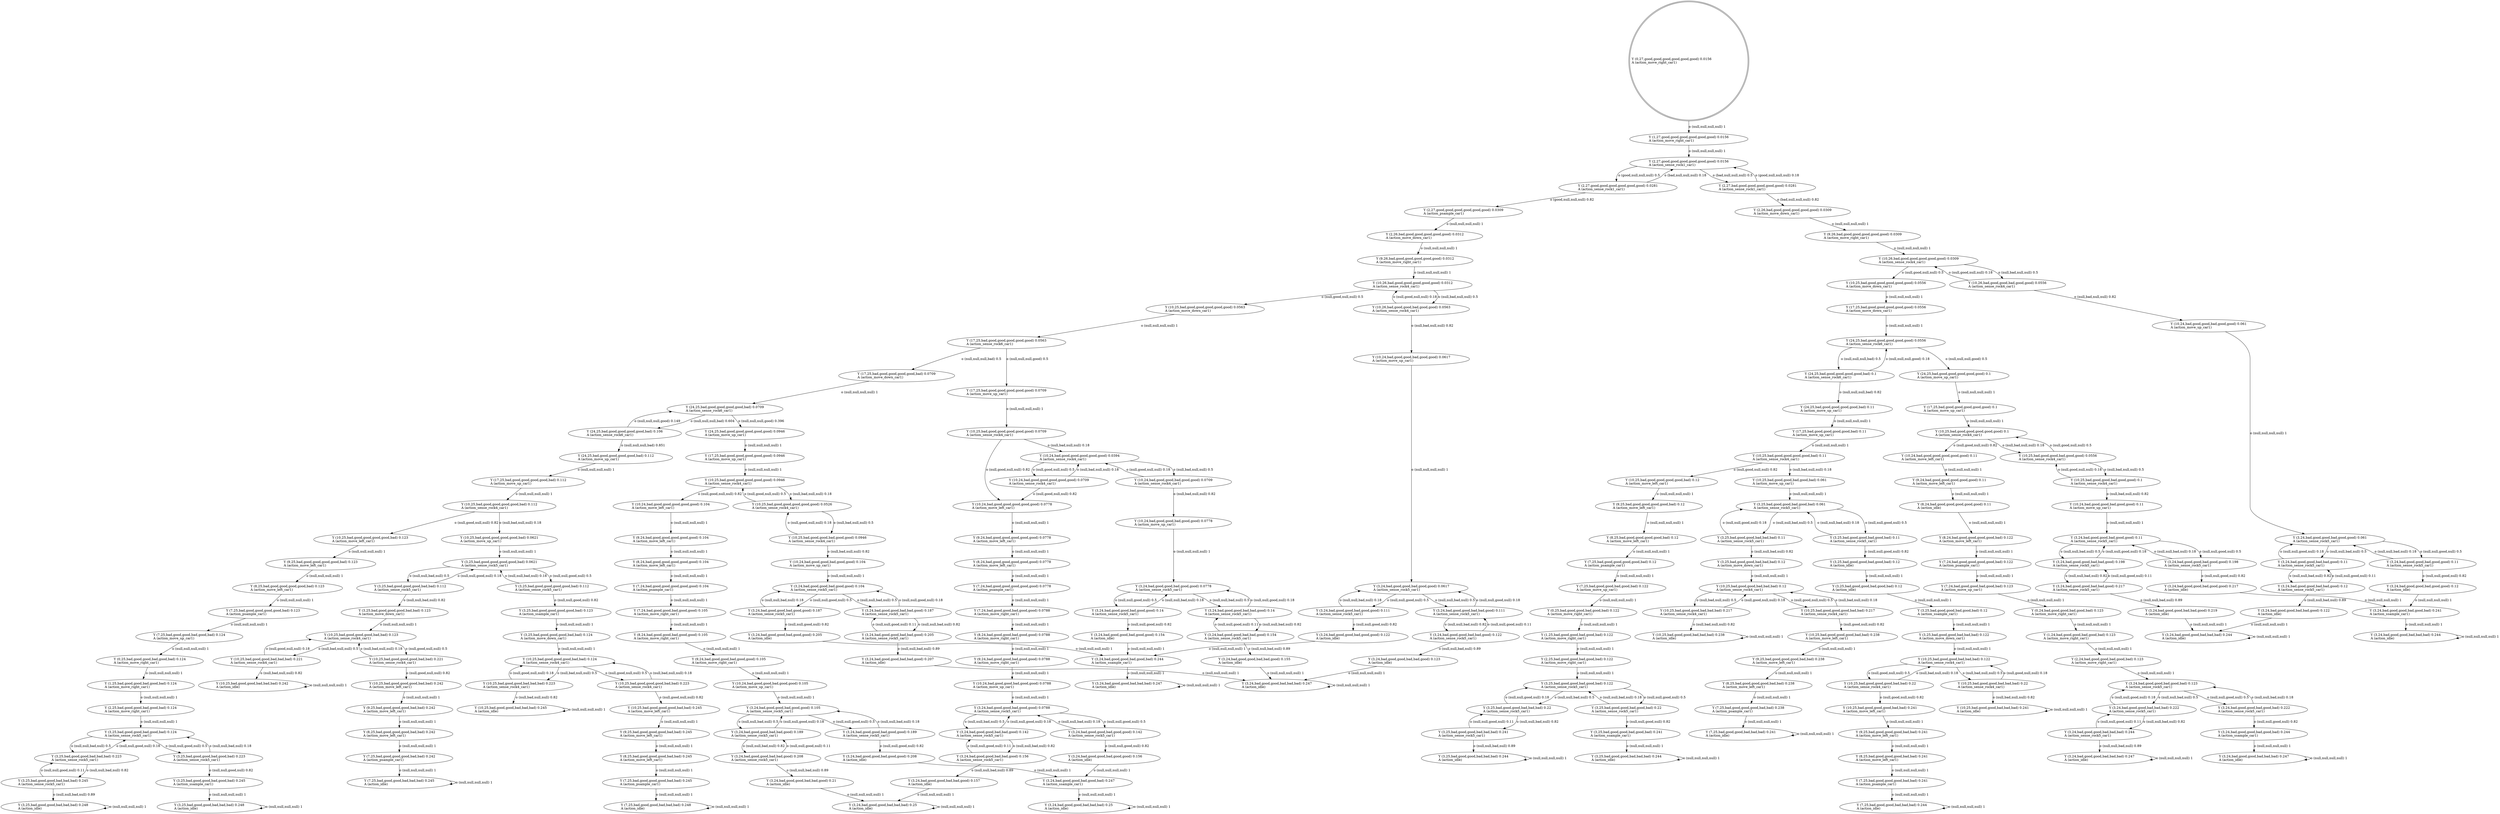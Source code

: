 digraph "G" {
root [label="Y (0,27,good,good,good,good,good,good) 0.0156\lA (action_move_right_car1)\l", labeljust="l", shape=doublecircle];
x0row13 [label="Y (2,27,good,good,good,good,good,good) 0.0156\lA (action_sense_rock1_car1)\l"];
x0row1 [label="Y (1,27,good,good,good,good,good,good) 0.0156\lA (action_move_right_car1)\l"];
x0row28 [label="Y (2,27,good,good,good,good,good,good) 0.0281\lA (action_sense_rock1_car1)\l"];
x0row29 [label="Y (2,27,bad,good,good,good,good,good) 0.0281\lA (action_sense_rock1_car1)\l"];
x0row41 [label="Y (2,27,good,good,good,good,good,good) 0.0309\lA (action_psample_car1)\l"];
x0row1251 [label="Y (10,24,bad,good,good,bad,good,good) 0.0617\lA (action_move_up_car1)\l"];
x0row1255 [label="Y (3,24,bad,good,good,bad,good,good) 0.0617\lA (action_sense_rock5_car1)\l"];
x0row1634 [label="Y (10,25,bad,good,good,bad,good,good) 0.1\lA (action_sense_rock4_car1)\l"];
x0row1268 [label="Y (3,24,bad,good,good,bad,good,good) 0.111\lA (action_sense_rock5_car1)\l"];
x0row1269 [label="Y (3,24,bad,good,good,bad,bad,good) 0.111\lA (action_sense_rock5_car1)\l"];
x0row1277 [label="Y (3,24,bad,good,good,bad,good,good) 0.122\lA (action_idle)\l"];
x0row1406 [label="Y (24,25,bad,good,good,good,good,good) 0.0556\lA (action_sense_rock6_car1)\l"];
x0row1426 [label="Y (24,25,bad,good,good,good,good,good) 0.1\lA (action_move_up_car1)\l"];
x0row1427 [label="Y (24,25,bad,good,good,good,good,bad) 0.1\lA (action_sense_rock6_car1)\l"];
x0row610 [label="Y (3,24,bad,good,good,bad,good,good) 0.208\lA (action_idle)\l"];
x0row2054 [label="Y (3,25,bad,good,good,bad,good,bad) 0.12\lA (action_ssample_car1)\l"];
x0row624 [label="Y (3,24,bad,good,good,bad,bad,good) 0.208\lA (action_sense_rock5_car1)\l"];
x0row631 [label="Y (3,24,bad,good,good,bad,bad,good) 0.21\lA (action_idle)\l"];
x0row646 [label="Y (10,25,bad,good,good,bad,good,good) 0.0946\lA (action_sense_rock4_car1)\l"];
x0row675 [label="Y (10,24,bad,good,good,bad,good,good) 0.104\lA (action_move_up_car1)\l"];
x0row680 [label="Y (3,24,bad,good,good,bad,good,good) 0.104\lA (action_sense_rock5_car1)\l"];
x0row692 [label="Y (3,24,bad,good,good,bad,good,good) 0.187\lA (action_sense_rock5_car1)\l"];
x0row693 [label="Y (3,24,bad,good,good,bad,bad,good) 0.187\lA (action_sense_rock5_car1)\l"];
x0row701 [label="Y (3,24,bad,good,good,bad,good,good) 0.205\lA (action_idle)\l"];
x0row719 [label="Y (3,24,bad,good,good,bad,bad,good) 0.205\lA (action_sense_rock5_car1)\l"];
x0row97 [label="Y (10,26,bad,good,good,bad,good,good) 0.0563\lA (action_sense_rock4_car1)\l"];
x0row1525 [label="Y (8,24,bad,good,good,good,good,bad) 0.122\lA (action_move_left_car1)\l"];
x0row1526 [label="Y (7,24,bad,good,good,good,good,bad) 0.122\lA (action_psample_car1)\l"];
x0row1539 [label="Y (7,24,bad,good,good,bad,good,bad) 0.123\lA (action_move_up_car1)\l"];
x0row1564 [label="Y (2,24,bad,good,good,bad,good,bad) 0.123\lA (action_move_right_car1)\l"];
x0row1549 [label="Y (0,24,bad,good,good,bad,good,bad) 0.123\lA (action_move_right_car1)\l"];
x0row1557 [label="Y (1,24,bad,good,good,bad,good,bad) 0.123\lA (action_move_right_car1)\l"];
x0row1304 [label="Y (3,24,bad,good,good,bad,bad,good) 0.123\lA (action_idle)\l"];
x0row1355 [label="Y (10,26,bad,good,good,good,good,good) 0.0309\lA (action_sense_rock4_car1)\l"];
x0row1371 [label="Y (10,26,bad,good,good,bad,good,good) 0.0556\lA (action_sense_rock4_car1)\l"];
x0row1051 [label="Y (7,25,bad,good,good,bad,bad,bad) 0.248\lA (action_idle)\l"];
x0row728 [label="Y (3,24,bad,good,good,bad,bad,good) 0.207\lA (action_idle)\l"];
x0row748 [label="Y (24,25,bad,good,good,good,good,bad) 0.112\lA (action_move_up_car1)\l"];
x0row765 [label="Y (10,25,bad,good,good,good,good,bad) 0.112\lA (action_sense_rock4_car1)\l"];
x0row754 [label="Y (17,25,bad,good,good,good,good,bad) 0.112\lA (action_move_up_car1)\l"];
x0row788 [label="Y (9,25,bad,good,good,good,good,bad) 0.123\lA (action_move_left_car1)\l"];
x0row1072 [label="Y (10,25,bad,good,good,bad,bad,bad) 0.245\lA (action_idle)\l"];
x0row1200 [label="Y (10,25,bad,good,good,bad,bad,bad) 0.242\lA (action_idle)\l"];
x0row354 [label="Y (10,24,bad,good,good,bad,good,good) 0.0778\lA (action_move_up_car1)\l"];
x0row362 [label="Y (3,24,bad,good,good,bad,good,good) 0.0778\lA (action_sense_rock5_car1)\l"];
x0row229 [label="Y (9,24,bad,good,good,bad,good,good) 0.0788\lA (action_move_right_car1)\l"];
x0row239 [label="Y (10,24,bad,good,good,bad,good,good) 0.0788\lA (action_move_up_car1)\l"];
x0row1160 [label="Y (7,25,bad,good,good,good,bad,bad) 0.242\lA (action_psample_car1)\l"];
x0row329 [label="Y (10,24,bad,good,good,good,good,good) 0.0394\lA (action_sense_rock4_car1)\l"];
x0row336 [label="Y (10,24,bad,good,good,bad,good,good) 0.0709\lA (action_sense_rock4_car1)\l"];
x0row954 [label="Y (3,25,bad,good,good,good,bad,bad) 0.124\lA (action_move_down_car1)\l"];
x0row957 [label="Y (3,25,bad,good,good,good,good,bad) 0.112\lA (action_sense_rock5_car1)\l"];
x0row958 [label="Y (3,25,bad,good,good,good,bad,bad) 0.112\lA (action_sense_rock5_car1)\l"];
x0row969 [label="Y (3,25,bad,good,good,good,good,bad) 0.123\lA (action_ssample_car1)\l"];
x0row1093 [label="Y (3,25,bad,good,good,good,bad,bad) 0.123\lA (action_move_down_car1)\l"];
x0row1101 [label="Y (10,25,bad,good,good,good,bad,bad) 0.123\lA (action_sense_rock4_car1)\l"];
x0row1114 [label="Y (10,25,bad,good,good,bad,bad,bad) 0.221\lA (action_sense_rock4_car1)\l"];
x0row1113 [label="Y (10,25,bad,good,good,good,bad,bad) 0.221\lA (action_sense_rock4_car1)\l"];
x0row249 [label="Y (3,24,bad,good,good,bad,good,good) 0.0788\lA (action_sense_rock5_car1)\l"];
x0row259 [label="Y (3,24,bad,good,good,bad,good,good) 0.142\lA (action_sense_rock5_car1)\l"];
x0row260 [label="Y (3,24,bad,good,good,bad,bad,good) 0.142\lA (action_sense_rock5_car1)\l"];
x0row268 [label="Y (3,24,bad,good,good,bad,good,good) 0.156\lA (action_idle)\l"];
x0row281 [label="Y (3,24,bad,good,good,bad,good,bad) 0.247\lA (action_ssample_car1)\l"];
x0row479 [label="Y (17,25,bad,good,good,good,good,good) 0.0946\lA (action_move_up_car1)\l"];
x0row284 [label="Y (3,24,bad,good,good,bad,bad,bad) 0.25\lA (action_idle)\l"];
x0row890 [label="Y (3,25,bad,good,good,bad,good,bad) 0.245\lA (action_ssample_car1)\l"];
x0row294 [label="Y (3,24,bad,good,good,bad,bad,good) 0.156\lA (action_sense_rock5_car1)\l"];
x0row800 [label="Y (8,25,bad,good,good,good,good,bad) 0.123\lA (action_move_left_car1)\l"];
x0row813 [label="Y (7,25,bad,good,good,good,good,bad) 0.123\lA (action_psample_car1)\l"];
x0row778 [label="Y (10,25,bad,good,good,good,good,bad) 0.123\lA (action_move_left_car1)\l"];
x0row779 [label="Y (10,25,bad,good,good,good,good,bad) 0.0621\lA (action_move_up_car1)\l"];
x0row402 [label="Y (3,24,bad,good,good,bad,good,bad) 0.244\lA (action_ssample_car1)\l"];
x0row405 [label="Y (3,24,bad,good,good,bad,bad,bad) 0.247\lA (action_idle)\l"];
x0row71 [label="Y (2,26,bad,good,good,good,good,good) 0.0312\lA (action_move_down_car1)\l"];
x0row75 [label="Y (9,26,bad,good,good,good,good,good) 0.0312\lA (action_move_right_car1)\l"];
x0row85 [label="Y (10,26,bad,good,good,good,good,good) 0.0312\lA (action_sense_rock4_car1)\l"];
x0row1592 [label="Y (3,24,bad,good,good,bad,good,bad) 0.244\lA (action_ssample_car1)\l"];
x0row1612 [label="Y (3,24,bad,good,good,bad,bad,bad) 0.244\lA (action_sense_rock5_car1)\l"];
x0row1619 [label="Y (3,24,bad,good,good,bad,bad,bad) 0.247\lA (action_idle)\l"];
x0row1499 [label="Y (8,24,bad,good,good,good,good,good) 0.11\lA (action_idle)\l"];
x0row1667 [label="Y (10,24,bad,good,good,bad,good,good) 0.11\lA (action_move_up_car1)\l"];
x0row1672 [label="Y (3,24,bad,good,good,bad,good,good) 0.11\lA (action_sense_rock5_car1)\l"];
x0row1689 [label="Y (3,24,bad,good,good,bad,good,good) 0.198\lA (action_sense_rock5_car1)\l"];
x0row1690 [label="Y (3,24,bad,good,good,bad,bad,good) 0.198\lA (action_sense_rock5_car1)\l"];
x0row1701 [label="Y (3,24,bad,good,good,bad,good,good) 0.217\lA (action_idle)\l"];
x0row1464 [label="Y (10,25,bad,good,good,bad,good,good) 0.0556\lA (action_sense_rock4_car1)\l"];
x0row1483 [label="Y (10,24,bad,good,good,good,good,good) 0.11\lA (action_move_left_car1)\l"];
x0row1487 [label="Y (9,24,bad,good,good,good,good,good) 0.11\lA (action_move_left_car1)\l"];
x0row1571 [label="Y (3,24,bad,good,good,bad,good,bad) 0.123\lA (action_sense_rock5_car1)\l"];
x0row1581 [label="Y (3,24,bad,good,good,bad,bad,bad) 0.247\lA (action_idle)\l"];
x0row1584 [label="Y (3,24,bad,good,good,bad,good,bad) 0.222\lA (action_sense_rock5_car1)\l"];
x0row1585 [label="Y (3,24,bad,good,good,bad,bad,bad) 0.222\lA (action_sense_rock5_car1)\l"];
x0row1433 [label="Y (17,25,bad,good,good,good,good,good) 0.1\lA (action_move_up_car1)\l"];
x0row1446 [label="Y (10,25,bad,good,good,good,good,good) 0.1\lA (action_sense_rock4_car1)\l"];
x0row1340 [label="Y (2,26,bad,good,good,good,good,good) 0.0309\lA (action_move_down_car1)\l"];
x0row1344 [label="Y (9,26,bad,good,good,good,good,good) 0.0309\lA (action_move_right_car1)\l"];
x0row1389 [label="Y (10,25,bad,good,good,good,good,good) 0.0556\lA (action_move_down_car1)\l"];
x0row1394 [label="Y (17,25,bad,good,good,good,good,good) 0.0556\lA (action_move_down_car1)\l"];
x0row916 [label="Y (3,25,bad,good,good,bad,bad,bad) 0.245\lA (action_sense_rock5_car1)\l"];
x0row925 [label="Y (3,25,bad,good,good,bad,bad,bad) 0.248\lA (action_idle)\l"];
x0row1126 [label="Y (10,25,bad,good,good,good,bad,bad) 0.242\lA (action_move_left_car1)\l"];
x0row1147 [label="Y (8,25,bad,good,good,good,bad,bad) 0.242\lA (action_move_left_car1)\l"];
x0row1135 [label="Y (9,25,bad,good,good,good,bad,bad) 0.242\lA (action_move_left_car1)\l"];
x0row1175 [label="Y (7,25,bad,good,good,bad,bad,bad) 0.245\lA (action_idle)\l"];
x0row421 [label="Y (3,24,bad,good,good,bad,bad,good) 0.154\lA (action_sense_rock5_car1)\l"];
x0row376 [label="Y (3,24,bad,good,good,bad,good,good) 0.14\lA (action_sense_rock5_car1)\l"];
x0row377 [label="Y (3,24,bad,good,good,bad,bad,good) 0.14\lA (action_sense_rock5_car1)\l"];
x0row387 [label="Y (3,24,bad,good,good,bad,good,good) 0.154\lA (action_idle)\l"];
x0row850 [label="Y (1,25,bad,good,good,bad,good,bad) 0.124\lA (action_move_right_car1)\l"];
x0row859 [label="Y (2,25,bad,good,good,bad,good,bad) 0.124\lA (action_move_right_car1)\l"];
x0row988 [label="Y (10,25,bad,good,good,good,bad,bad) 0.124\lA (action_sense_rock4_car1)\l"];
x0row999 [label="Y (10,25,bad,good,good,good,bad,bad) 0.223\lA (action_sense_rock4_car1)\l"];
x0row1000 [label="Y (10,25,bad,good,good,bad,bad,bad) 0.223\lA (action_sense_rock4_car1)\l"];
x0row431 [label="Y (3,24,bad,good,good,bad,bad,good) 0.155\lA (action_idle)\l"];
x0row1295 [label="Y (3,24,bad,good,good,bad,bad,good) 0.122\lA (action_sense_rock5_car1)\l"];
x0row446 [label="Y (3,24,bad,good,good,bad,bad,bad) 0.247\lA (action_idle)\l"];
x0row209 [label="Y (7,24,bad,good,good,bad,good,good) 0.0788\lA (action_move_right_car1)\l"];
x0row219 [label="Y (8,24,bad,good,good,bad,good,good) 0.0788\lA (action_move_right_car1)\l"];
x0row828 [label="Y (7,25,bad,good,good,bad,good,bad) 0.124\lA (action_move_up_car1)\l"];
x0row840 [label="Y (0,25,bad,good,good,bad,good,bad) 0.124\lA (action_move_right_car1)\l"];
x0row158 [label="Y (10,24,bad,good,good,good,good,good) 0.0709\lA (action_sense_rock4_car1)\l"];
x0row170 [label="Y (10,24,bad,good,good,good,good,good) 0.0778\lA (action_move_left_car1)\l"];
x0row174 [label="Y (9,24,bad,good,good,good,good,good) 0.0778\lA (action_move_left_car1)\l"];
x0row456 [label="Y (24,25,bad,good,good,good,good,bad) 0.0709\lA (action_sense_rock6_car1)\l"];
x0row472 [label="Y (24,25,bad,good,good,good,good,good) 0.0946\lA (action_move_up_car1)\l"];
x0row473 [label="Y (24,25,bad,good,good,good,good,bad) 0.106\lA (action_sense_rock6_car1)\l"];
x0row942 [label="Y (3,25,bad,good,good,good,good,bad) 0.0621\lA (action_sense_rock5_car1)\l"];
x0row490 [label="Y (10,25,bad,good,good,good,good,good) 0.0946\lA (action_sense_rock4_car1)\l"];
x0row584 [label="Y (10,24,bad,good,good,bad,good,good) 0.105\lA (action_move_up_car1)\l"];
x0row593 [label="Y (3,24,bad,good,good,bad,good,good) 0.105\lA (action_sense_rock5_car1)\l"];
x0row602 [label="Y (3,24,bad,good,good,bad,good,good) 0.189\lA (action_sense_rock5_car1)\l"];
x0row603 [label="Y (3,24,bad,good,good,bad,bad,good) 0.189\lA (action_sense_rock5_car1)\l"];
x0row504 [label="Y (10,25,bad,good,good,good,good,good) 0.0526\lA (action_sense_rock4_car1)\l"];
x0row1027 [label="Y (8,25,bad,good,good,good,bad,bad) 0.245\lA (action_move_left_car1)\l"];
x0row521 [label="Y (10,24,bad,good,good,good,good,good) 0.104\lA (action_move_left_car1)\l"];
x0row525 [label="Y (9,24,bad,good,good,good,good,good) 0.104\lA (action_move_left_car1)\l"];
x0row534 [label="Y (8,24,bad,good,good,good,good,good) 0.104\lA (action_move_left_car1)\l"];
x0row133 [label="Y (17,25,bad,good,good,good,good,good) 0.0709\lA (action_move_up_car1)\l"];
x0row134 [label="Y (17,25,bad,good,good,good,good,bad) 0.0709\lA (action_move_down_car1)\l"];
x0row139 [label="Y (10,25,bad,good,good,good,good,good) 0.0709\lA (action_sense_rock4_car1)\l"];
x0row113 [label="Y (10,25,bad,good,good,good,good,good) 0.0563\lA (action_move_down_car1)\l"];
x0row118 [label="Y (17,25,bad,good,good,good,good,good) 0.0563\lA (action_sense_rock6_car1)\l"];
x0row184 [label="Y (8,24,bad,good,good,good,good,good) 0.0778\lA (action_move_left_car1)\l"];
x0row195 [label="Y (7,24,bad,good,good,good,good,good) 0.0778\lA (action_psample_car1)\l"];
x0row544 [label="Y (7,24,bad,good,good,good,good,good) 0.104\lA (action_psample_car1)\l"];
x0row557 [label="Y (7,24,bad,good,good,bad,good,good) 0.105\lA (action_move_right_car1)\l"];
x0row868 [label="Y (3,25,bad,good,good,bad,good,bad) 0.124\lA (action_sense_rock5_car1)\l"];
x0row879 [label="Y (3,25,bad,good,good,bad,bad,bad) 0.248\lA (action_idle)\l"];
x0row880 [label="Y (3,25,bad,good,good,bad,good,bad) 0.223\lA (action_sense_rock5_car1)\l"];
x0row881 [label="Y (3,25,bad,good,good,bad,bad,bad) 0.223\lA (action_sense_rock5_car1)\l"];
x0row302 [label="Y (3,24,bad,good,good,bad,bad,good) 0.157\lA (action_idle)\l"];
x0row315 [label="Y (3,24,bad,good,good,bad,bad,bad) 0.25\lA (action_idle)\l"];
x0row2021 [label="Y (3,25,bad,good,good,bad,good,bad) 0.061\lA (action_sense_rock5_car1)\l"];
x0row1010 [label="Y (10,25,bad,good,good,good,bad,bad) 0.245\lA (action_move_left_car1)\l"];
x0row1038 [label="Y (7,25,bad,good,good,good,bad,bad) 0.245\lA (action_psample_car1)\l"];
x0row1017 [label="Y (9,25,bad,good,good,good,bad,bad) 0.245\lA (action_move_left_car1)\l"];
x0row566 [label="Y (8,24,bad,good,good,bad,good,good) 0.105\lA (action_move_right_car1)\l"];
x0row575 [label="Y (9,24,bad,good,good,bad,good,good) 0.105\lA (action_move_right_car1)\l"];
x0row1718 [label="Y (3,24,bad,good,good,bad,good,bad) 0.241\lA (action_ssample_car1)\l"];
x0row1721 [label="Y (3,24,bad,good,good,bad,bad,bad) 0.244\lA (action_idle)\l"];
x0row1743 [label="Y (3,24,bad,good,good,bad,bad,good) 0.217\lA (action_sense_rock5_car1)\l"];
x0row1755 [label="Y (3,24,bad,good,good,bad,bad,good) 0.219\lA (action_idle)\l"];
x0row1772 [label="Y (3,24,bad,good,good,bad,bad,bad) 0.244\lA (action_idle)\l"];
x0row1790 [label="Y (24,25,bad,good,good,good,good,bad) 0.11\lA (action_move_up_car1)\l"];
x0row1796 [label="Y (17,25,bad,good,good,good,good,bad) 0.11\lA (action_move_up_car1)\l"];
x0row1809 [label="Y (10,25,bad,good,good,good,good,bad) 0.11\lA (action_sense_rock4_car1)\l"];
x0row1827 [label="Y (10,25,bad,good,good,bad,good,bad) 0.061\lA (action_move_up_car1)\l"];
x0row1826 [label="Y (10,25,bad,good,good,good,good,bad) 0.12\lA (action_move_left_car1)\l"];
x0row1836 [label="Y (9,25,bad,good,good,good,good,bad) 0.12\lA (action_move_left_car1)\l"];
x0row1850 [label="Y (8,25,bad,good,good,good,good,bad) 0.12\lA (action_move_left_car1)\l"];
x0row1865 [label="Y (7,25,bad,good,good,good,good,bad) 0.12\lA (action_psample_car1)\l"];
x0row1882 [label="Y (7,25,bad,good,good,bad,good,bad) 0.122\lA (action_move_up_car1)\l"];
x0row1896 [label="Y (0,25,bad,good,good,bad,good,bad) 0.122\lA (action_move_right_car1)\l"];
x0row1908 [label="Y (1,25,bad,good,good,bad,good,bad) 0.122\lA (action_move_right_car1)\l"];
x0row1919 [label="Y (2,25,bad,good,good,bad,good,bad) 0.122\lA (action_move_right_car1)\l"];
x0row1930 [label="Y (3,25,bad,good,good,bad,good,bad) 0.122\lA (action_sense_rock5_car1)\l"];
x0row1944 [label="Y (3,25,bad,good,good,bad,bad,bad) 0.244\lA (action_idle)\l"];
x0row1947 [label="Y (3,25,bad,good,good,bad,good,bad) 0.22\lA (action_sense_rock5_car1)\l"];
x0row1948 [label="Y (3,25,bad,good,good,bad,bad,bad) 0.22\lA (action_sense_rock5_car1)\l"];
x0row1959 [label="Y (3,25,bad,good,good,bad,good,bad) 0.241\lA (action_ssample_car1)\l"];
x0row1991 [label="Y (3,25,bad,good,good,bad,bad,bad) 0.241\lA (action_sense_rock5_car1)\l"];
x0row2002 [label="Y (3,25,bad,good,good,bad,bad,bad) 0.244\lA (action_idle)\l"];
x0row2035 [label="Y (3,25,bad,good,good,bad,bad,bad) 0.122\lA (action_move_down_car1)\l"];
x0row2041 [label="Y (3,25,bad,good,good,bad,bad,bad) 0.11\lA (action_sense_rock5_car1)\l"];
x0row2040 [label="Y (3,25,bad,good,good,bad,good,bad) 0.11\lA (action_sense_rock5_car1)\l"];
x0row2075 [label="Y (10,25,bad,good,good,bad,bad,bad) 0.122\lA (action_sense_rock4_car1)\l"];
x0row2090 [label="Y (10,25,bad,good,good,good,bad,bad) 0.22\lA (action_sense_rock4_car1)\l"];
x0row2091 [label="Y (10,25,bad,good,good,bad,bad,bad) 0.22\lA (action_sense_rock4_car1)\l"];
x0row2103 [label="Y (10,25,bad,good,good,good,bad,bad) 0.241\lA (action_move_left_car1)\l"];
x0row2110 [label="Y (9,25,bad,good,good,good,bad,bad) 0.241\lA (action_move_left_car1)\l"];
x0row2122 [label="Y (8,25,bad,good,good,good,bad,bad) 0.241\lA (action_move_left_car1)\l"];
x0row2135 [label="Y (7,25,bad,good,good,good,bad,bad) 0.241\lA (action_psample_car1)\l"];
x0row2150 [label="Y (7,25,bad,good,good,bad,bad,bad) 0.244\lA (action_idle)\l"];
x0row2177 [label="Y (10,25,bad,good,good,bad,bad,bad) 0.241\lA (action_idle)\l"];
x0row2202 [label="Y (3,25,bad,good,good,bad,bad,bad) 0.12\lA (action_move_down_car1)\l"];
x0row2210 [label="Y (10,25,bad,good,good,bad,bad,bad) 0.12\lA (action_sense_rock4_car1)\l"];
x0row2226 [label="Y (10,25,bad,good,good,good,bad,bad) 0.217\lA (action_sense_rock4_car1)\l"];
x0row2227 [label="Y (10,25,bad,good,good,bad,bad,bad) 0.217\lA (action_sense_rock4_car1)\l"];
x0row2241 [label="Y (10,25,bad,good,good,good,bad,bad) 0.238\lA (action_move_left_car1)\l"];
x0row2250 [label="Y (9,25,bad,good,good,good,bad,bad) 0.238\lA (action_move_left_car1)\l"];
x0row2264 [label="Y (8,25,bad,good,good,good,bad,bad) 0.238\lA (action_move_left_car1)\l"];
x0row2279 [label="Y (7,25,bad,good,good,good,bad,bad) 0.238\lA (action_psample_car1)\l"];
x0row2296 [label="Y (7,25,bad,good,good,bad,bad,bad) 0.241\lA (action_idle)\l"];
x0row2327 [label="Y (10,25,bad,good,good,bad,bad,bad) 0.238\lA (action_idle)\l"];
x0row2386 [label="Y (10,24,bad,good,good,bad,good,good) 0.061\lA (action_move_up_car1)\l"];
x0row2390 [label="Y (3,24,bad,good,good,bad,good,good) 0.061\lA (action_sense_rock5_car1)\l"];
x0row2408 [label="Y (3,24,bad,good,good,bad,bad,good) 0.11\lA (action_sense_rock5_car1)\l"];
x0row2407 [label="Y (3,24,bad,good,good,bad,good,good) 0.11\lA (action_sense_rock5_car1)\l"];
x0row2418 [label="Y (3,24,bad,good,good,bad,good,good) 0.12\lA (action_idle)\l"];
x0row2440 [label="Y (3,24,bad,good,good,bad,bad,good) 0.12\lA (action_sense_rock5_car1)\l"];
x0row2451 [label="Y (3,24,bad,good,good,bad,bad,good) 0.122\lA (action_idle)\l"];
x0row2054_noop_0 [label="Y (3,25,bad,good,good,bad,good,bad) 0.12\lA (action_idle)\l"];
x0row2054_noop_1 [label="Y (3,25,bad,good,good,bad,good,bad) 0.12\lA (action_idle)\l"];
root -> x0row1  [key=0, label="o (null,null,null,null) 1\l"];
x0row13 -> x0row28  [key=0, label="o (good,null,null,null) 0.5\l"];
x0row13 -> x0row29  [key=0, label="o (bad,null,null,null) 0.5\l"];
x0row1 -> x0row13  [key=0, label="o (null,null,null,null) 1\l"];
x0row28 -> x0row41  [key=0, label="o (good,null,null,null) 0.82\l"];
x0row28 -> x0row13  [key=0, label="o (bad,null,null,null) 0.18\l"];
x0row29 -> x0row13  [key=0, label="o (good,null,null,null) 0.18\l"];
x0row29 -> x0row1340  [key=0, label="o (bad,null,null,null) 0.82\l"];
x0row41 -> x0row71  [key=0, label="o (null,null,null,null) 1\l"];
x0row1251 -> x0row1255  [key=0, label="o (null,null,null,null) 1\l"];
x0row1255 -> x0row1268  [key=0, label="o (null,null,good,null) 0.5\l"];
x0row1255 -> x0row1269  [key=0, label="o (null,null,bad,null) 0.5\l"];
x0row1634 -> x0row1464  [key=0, label="o (null,good,null,null) 0.18\l"];
x0row1634 -> x0row1667  [key=0, label="o (null,bad,null,null) 0.82\l"];
x0row1268 -> x0row1277  [key=0, label="o (null,null,good,null) 0.82\l"];
x0row1268 -> x0row1255  [key=0, label="o (null,null,bad,null) 0.18\l"];
x0row1269 -> x0row1255  [key=0, label="o (null,null,good,null) 0.18\l"];
x0row1269 -> x0row1295  [key=0, label="o (null,null,bad,null) 0.82\l"];
x0row1277 -> x0row402  [key=0, label="o (null,null,null,null) 1\l"];
x0row1406 -> x0row1426  [key=0, label="o (null,null,null,good) 0.5\l"];
x0row1406 -> x0row1427  [key=0, label="o (null,null,null,bad) 0.5\l"];
x0row1426 -> x0row1433  [key=0, label="o (null,null,null,null) 1\l"];
x0row1427 -> x0row1406  [key=0, label="o (null,null,null,good) 0.18\l"];
x0row1427 -> x0row1790  [key=0, label="o (null,null,null,bad) 0.82\l"];
x0row610 -> x0row281  [key=0, label="o (null,null,null,null) 1\l"];
x0row2054 -> x0row2035  [key=0, label="o (null,null,null,null) 1\l"];
x0row624 -> x0row603  [key=0, label="o (null,null,good,null) 0.11\l"];
x0row624 -> x0row631  [key=0, label="o (null,null,bad,null) 0.89\l"];
x0row631 -> x0row315  [key=0, label="o (null,null,null,null) 1\l"];
x0row646 -> x0row504  [key=0, label="o (null,good,null,null) 0.18\l"];
x0row646 -> x0row675  [key=0, label="o (null,bad,null,null) 0.82\l"];
x0row675 -> x0row680  [key=0, label="o (null,null,null,null) 1\l"];
x0row680 -> x0row692  [key=0, label="o (null,null,good,null) 0.5\l"];
x0row680 -> x0row693  [key=0, label="o (null,null,bad,null) 0.5\l"];
x0row692 -> x0row701  [key=0, label="o (null,null,good,null) 0.82\l"];
x0row692 -> x0row680  [key=0, label="o (null,null,bad,null) 0.18\l"];
x0row693 -> x0row680  [key=0, label="o (null,null,good,null) 0.18\l"];
x0row693 -> x0row719  [key=0, label="o (null,null,bad,null) 0.82\l"];
x0row701 -> x0row402  [key=0, label="o (null,null,null,null) 1\l"];
x0row719 -> x0row693  [key=0, label="o (null,null,good,null) 0.11\l"];
x0row719 -> x0row728  [key=0, label="o (null,null,bad,null) 0.89\l"];
x0row97 -> x0row85  [key=0, label="o (null,good,null,null) 0.18\l"];
x0row97 -> x0row1251  [key=0, label="o (null,bad,null,null) 0.82\l"];
x0row1525 -> x0row1526  [key=0, label="o (null,null,null,null) 1\l"];
x0row1526 -> x0row1539  [key=0, label="o (null,null,null,null) 1\l"];
x0row1539 -> x0row1549  [key=0, label="o (null,null,null,null) 1\l"];
x0row1564 -> x0row1571  [key=0, label="o (null,null,null,null) 1\l"];
x0row1549 -> x0row1557  [key=0, label="o (null,null,null,null) 1\l"];
x0row1557 -> x0row1564  [key=0, label="o (null,null,null,null) 1\l"];
x0row1304 -> x0row446  [key=0, label="o (null,null,null,null) 1\l"];
x0row1355 -> x0row1371  [key=0, label="o (null,bad,null,null) 0.5\l"];
x0row1355 -> x0row1389  [key=0, label="o (null,good,null,null) 0.5\l"];
x0row1371 -> x0row1355  [key=0, label="o (null,good,null,null) 0.18\l"];
x0row1371 -> x0row2386  [key=0, label="o (null,bad,null,null) 0.82\l"];
x0row1051 -> x0row1051  [key=0, label="o (null,null,null,null) 1\l"];
x0row728 -> x0row446  [key=0, label="o (null,null,null,null) 1\l"];
x0row748 -> x0row754  [key=0, label="o (null,null,null,null) 1\l"];
x0row765 -> x0row778  [key=0, label="o (null,good,null,null) 0.82\l"];
x0row765 -> x0row779  [key=0, label="o (null,bad,null,null) 0.18\l"];
x0row754 -> x0row765  [key=0, label="o (null,null,null,null) 1\l"];
x0row788 -> x0row800  [key=0, label="o (null,null,null,null) 1\l"];
x0row1072 -> x0row1072  [key=0, label="o (null,null,null,null) 1\l"];
x0row1200 -> x0row1200  [key=0, label="o (null,null,null,null) 1\l"];
x0row354 -> x0row362  [key=0, label="o (null,null,null,null) 1\l"];
x0row362 -> x0row376  [key=0, label="o (null,null,good,null) 0.5\l"];
x0row362 -> x0row377  [key=0, label="o (null,null,bad,null) 0.5\l"];
x0row229 -> x0row239  [key=0, label="o (null,null,null,null) 1\l"];
x0row239 -> x0row249  [key=0, label="o (null,null,null,null) 1\l"];
x0row1160 -> x0row1175  [key=0, label="o (null,null,null,null) 1\l"];
x0row329 -> x0row158  [key=0, label="o (null,good,null,null) 0.5\l"];
x0row329 -> x0row336  [key=0, label="o (null,bad,null,null) 0.5\l"];
x0row336 -> x0row329  [key=0, label="o (null,good,null,null) 0.18\l"];
x0row336 -> x0row354  [key=0, label="o (null,bad,null,null) 0.82\l"];
x0row954 -> x0row988  [key=0, label="o (null,null,null,null) 1\l"];
x0row957 -> x0row969  [key=0, label="o (null,null,good,null) 0.82\l"];
x0row957 -> x0row942  [key=0, label="o (null,null,bad,null) 0.18\l"];
x0row958 -> x0row942  [key=0, label="o (null,null,good,null) 0.18\l"];
x0row958 -> x0row1093  [key=0, label="o (null,null,bad,null) 0.82\l"];
x0row969 -> x0row954  [key=0, label="o (null,null,null,null) 1\l"];
x0row1093 -> x0row1101  [key=0, label="o (null,null,null,null) 1\l"];
x0row1101 -> x0row1113  [key=0, label="o (null,good,null,null) 0.5\l"];
x0row1101 -> x0row1114  [key=0, label="o (null,bad,null,null) 0.5\l"];
x0row1114 -> x0row1101  [key=0, label="o (null,good,null,null) 0.18\l"];
x0row1114 -> x0row1200  [key=0, label="o (null,bad,null,null) 0.82\l"];
x0row1113 -> x0row1126  [key=0, label="o (null,good,null,null) 0.82\l"];
x0row1113 -> x0row1101  [key=0, label="o (null,bad,null,null) 0.18\l"];
x0row249 -> x0row259  [key=0, label="o (null,null,good,null) 0.5\l"];
x0row249 -> x0row260  [key=0, label="o (null,null,bad,null) 0.5\l"];
x0row259 -> x0row268  [key=0, label="o (null,null,good,null) 0.82\l"];
x0row259 -> x0row249  [key=0, label="o (null,null,bad,null) 0.18\l"];
x0row260 -> x0row249  [key=0, label="o (null,null,good,null) 0.18\l"];
x0row260 -> x0row294  [key=0, label="o (null,null,bad,null) 0.82\l"];
x0row268 -> x0row281  [key=0, label="o (null,null,null,null) 1\l"];
x0row281 -> x0row284  [key=0, label="o (null,null,null,null) 1\l"];
x0row479 -> x0row490  [key=0, label="o (null,null,null,null) 1\l"];
x0row284 -> x0row284  [key=0, label="o (null,null,null,null) 1\l"];
x0row890 -> x0row879  [key=0, label="o (null,null,null,null) 1\l"];
x0row294 -> x0row260  [key=0, label="o (null,null,good,null) 0.11\l"];
x0row294 -> x0row302  [key=0, label="o (null,null,bad,null) 0.89\l"];
x0row800 -> x0row813  [key=0, label="o (null,null,null,null) 1\l"];
x0row813 -> x0row828  [key=0, label="o (null,null,null,null) 1\l"];
x0row778 -> x0row788  [key=0, label="o (null,null,null,null) 1\l"];
x0row779 -> x0row942  [key=0, label="o (null,null,null,null) 1\l"];
x0row402 -> x0row405  [key=0, label="o (null,null,null,null) 1\l"];
x0row405 -> x0row405  [key=0, label="o (null,null,null,null) 1\l"];
x0row71 -> x0row75  [key=0, label="o (null,null,null,null) 1\l"];
x0row75 -> x0row85  [key=0, label="o (null,null,null,null) 1\l"];
x0row85 -> x0row97  [key=0, label="o (null,bad,null,null) 0.5\l"];
x0row85 -> x0row113  [key=0, label="o (null,good,null,null) 0.5\l"];
x0row1592 -> x0row1581  [key=0, label="o (null,null,null,null) 1\l"];
x0row1612 -> x0row1585  [key=0, label="o (null,null,good,null) 0.11\l"];
x0row1612 -> x0row1619  [key=0, label="o (null,null,bad,null) 0.89\l"];
x0row1619 -> x0row1619  [key=0, label="o (null,null,null,null) 1\l"];
x0row1499 -> x0row1525  [key=0, label="o (null,null,null,null) 1\l"];
x0row1667 -> x0row1672  [key=0, label="o (null,null,null,null) 1\l"];
x0row1672 -> x0row1689  [key=0, label="o (null,null,good,null) 0.5\l"];
x0row1672 -> x0row1690  [key=0, label="o (null,null,bad,null) 0.5\l"];
x0row1689 -> x0row1701  [key=0, label="o (null,null,good,null) 0.82\l"];
x0row1689 -> x0row1672  [key=0, label="o (null,null,bad,null) 0.18\l"];
x0row1690 -> x0row1672  [key=0, label="o (null,null,good,null) 0.18\l"];
x0row1690 -> x0row1743  [key=0, label="o (null,null,bad,null) 0.82\l"];
x0row1701 -> x0row1718  [key=0, label="o (null,null,null,null) 1\l"];
x0row1464 -> x0row1446  [key=0, label="o (null,good,null,null) 0.5\l"];
x0row1464 -> x0row1634  [key=0, label="o (null,bad,null,null) 0.5\l"];
x0row1483 -> x0row1487  [key=0, label="o (null,null,null,null) 1\l"];
x0row1487 -> x0row1499  [key=0, label="o (null,null,null,null) 1\l"];
x0row1571 -> x0row1584  [key=0, label="o (null,null,good,null) 0.5\l"];
x0row1571 -> x0row1585  [key=0, label="o (null,null,bad,null) 0.5\l"];
x0row1581 -> x0row1581  [key=0, label="o (null,null,null,null) 1\l"];
x0row1584 -> x0row1592  [key=0, label="o (null,null,good,null) 0.82\l"];
x0row1584 -> x0row1571  [key=0, label="o (null,null,bad,null) 0.18\l"];
x0row1585 -> x0row1571  [key=0, label="o (null,null,good,null) 0.18\l"];
x0row1585 -> x0row1612  [key=0, label="o (null,null,bad,null) 0.82\l"];
x0row1433 -> x0row1446  [key=0, label="o (null,null,null,null) 1\l"];
x0row1446 -> x0row1464  [key=0, label="o (null,bad,null,null) 0.18\l"];
x0row1446 -> x0row1483  [key=0, label="o (null,good,null,null) 0.82\l"];
x0row1340 -> x0row1344  [key=0, label="o (null,null,null,null) 1\l"];
x0row1344 -> x0row1355  [key=0, label="o (null,null,null,null) 1\l"];
x0row1389 -> x0row1394  [key=0, label="o (null,null,null,null) 1\l"];
x0row1394 -> x0row1406  [key=0, label="o (null,null,null,null) 1\l"];
x0row916 -> x0row881  [key=0, label="o (null,null,good,null) 0.11\l"];
x0row916 -> x0row925  [key=0, label="o (null,null,bad,null) 0.89\l"];
x0row925 -> x0row925  [key=0, label="o (null,null,null,null) 1\l"];
x0row1126 -> x0row1135  [key=0, label="o (null,null,null,null) 1\l"];
x0row1147 -> x0row1160  [key=0, label="o (null,null,null,null) 1\l"];
x0row1135 -> x0row1147  [key=0, label="o (null,null,null,null) 1\l"];
x0row1175 -> x0row1175  [key=0, label="o (null,null,null,null) 1\l"];
x0row421 -> x0row377  [key=0, label="o (null,null,good,null) 0.11\l"];
x0row421 -> x0row431  [key=0, label="o (null,null,bad,null) 0.89\l"];
x0row376 -> x0row387  [key=0, label="o (null,null,good,null) 0.82\l"];
x0row376 -> x0row362  [key=0, label="o (null,null,bad,null) 0.18\l"];
x0row377 -> x0row362  [key=0, label="o (null,null,good,null) 0.18\l"];
x0row377 -> x0row421  [key=0, label="o (null,null,bad,null) 0.82\l"];
x0row387 -> x0row402  [key=0, label="o (null,null,null,null) 1\l"];
x0row850 -> x0row859  [key=0, label="o (null,null,null,null) 1\l"];
x0row859 -> x0row868  [key=0, label="o (null,null,null,null) 1\l"];
x0row988 -> x0row999  [key=0, label="o (null,good,null,null) 0.5\l"];
x0row988 -> x0row1000  [key=0, label="o (null,bad,null,null) 0.5\l"];
x0row999 -> x0row1010  [key=0, label="o (null,good,null,null) 0.82\l"];
x0row999 -> x0row988  [key=0, label="o (null,bad,null,null) 0.18\l"];
x0row1000 -> x0row988  [key=0, label="o (null,good,null,null) 0.18\l"];
x0row1000 -> x0row1072  [key=0, label="o (null,bad,null,null) 0.82\l"];
x0row431 -> x0row446  [key=0, label="o (null,null,null,null) 1\l"];
x0row1295 -> x0row1269  [key=0, label="o (null,null,good,null) 0.11\l"];
x0row1295 -> x0row1304  [key=0, label="o (null,null,bad,null) 0.89\l"];
x0row446 -> x0row446  [key=0, label="o (null,null,null,null) 1\l"];
x0row209 -> x0row219  [key=0, label="o (null,null,null,null) 1\l"];
x0row219 -> x0row229  [key=0, label="o (null,null,null,null) 1\l"];
x0row828 -> x0row840  [key=0, label="o (null,null,null,null) 1\l"];
x0row840 -> x0row850  [key=0, label="o (null,null,null,null) 1\l"];
x0row158 -> x0row170  [key=0, label="o (null,good,null,null) 0.82\l"];
x0row158 -> x0row329  [key=0, label="o (null,bad,null,null) 0.18\l"];
x0row170 -> x0row174  [key=0, label="o (null,null,null,null) 1\l"];
x0row174 -> x0row184  [key=0, label="o (null,null,null,null) 1\l"];
x0row456 -> x0row472  [key=0, label="o (null,null,null,good) 0.396\l"];
x0row456 -> x0row473  [key=0, label="o (null,null,null,bad) 0.604\l"];
x0row472 -> x0row479  [key=0, label="o (null,null,null,null) 1\l"];
x0row473 -> x0row456  [key=0, label="o (null,null,null,good) 0.149\l"];
x0row473 -> x0row748  [key=0, label="o (null,null,null,bad) 0.851\l"];
x0row942 -> x0row957  [key=0, label="o (null,null,good,null) 0.5\l"];
x0row942 -> x0row958  [key=0, label="o (null,null,bad,null) 0.5\l"];
x0row490 -> x0row504  [key=0, label="o (null,bad,null,null) 0.18\l"];
x0row490 -> x0row521  [key=0, label="o (null,good,null,null) 0.82\l"];
x0row584 -> x0row593  [key=0, label="o (null,null,null,null) 1\l"];
x0row593 -> x0row602  [key=0, label="o (null,null,good,null) 0.5\l"];
x0row593 -> x0row603  [key=0, label="o (null,null,bad,null) 0.5\l"];
x0row602 -> x0row610  [key=0, label="o (null,null,good,null) 0.82\l"];
x0row602 -> x0row593  [key=0, label="o (null,null,bad,null) 0.18\l"];
x0row603 -> x0row593  [key=0, label="o (null,null,good,null) 0.18\l"];
x0row603 -> x0row624  [key=0, label="o (null,null,bad,null) 0.82\l"];
x0row504 -> x0row490  [key=0, label="o (null,good,null,null) 0.5\l"];
x0row504 -> x0row646  [key=0, label="o (null,bad,null,null) 0.5\l"];
x0row1027 -> x0row1038  [key=0, label="o (null,null,null,null) 1\l"];
x0row521 -> x0row525  [key=0, label="o (null,null,null,null) 1\l"];
x0row525 -> x0row534  [key=0, label="o (null,null,null,null) 1\l"];
x0row534 -> x0row544  [key=0, label="o (null,null,null,null) 1\l"];
x0row133 -> x0row139  [key=0, label="o (null,null,null,null) 1\l"];
x0row134 -> x0row456  [key=0, label="o (null,null,null,null) 1\l"];
x0row139 -> x0row170  [key=0, label="o (null,good,null,null) 0.82\l"];
x0row139 -> x0row329  [key=0, label="o (null,bad,null,null) 0.18\l"];
x0row113 -> x0row118  [key=0, label="o (null,null,null,null) 1\l"];
x0row118 -> x0row133  [key=0, label="o (null,null,null,good) 0.5\l"];
x0row118 -> x0row134  [key=0, label="o (null,null,null,bad) 0.5\l"];
x0row184 -> x0row195  [key=0, label="o (null,null,null,null) 1\l"];
x0row195 -> x0row209  [key=0, label="o (null,null,null,null) 1\l"];
x0row544 -> x0row557  [key=0, label="o (null,null,null,null) 1\l"];
x0row557 -> x0row566  [key=0, label="o (null,null,null,null) 1\l"];
x0row868 -> x0row880  [key=0, label="o (null,null,good,null) 0.5\l"];
x0row868 -> x0row881  [key=0, label="o (null,null,bad,null) 0.5\l"];
x0row879 -> x0row879  [key=0, label="o (null,null,null,null) 1\l"];
x0row880 -> x0row890  [key=0, label="o (null,null,good,null) 0.82\l"];
x0row880 -> x0row868  [key=0, label="o (null,null,bad,null) 0.18\l"];
x0row881 -> x0row868  [key=0, label="o (null,null,good,null) 0.18\l"];
x0row881 -> x0row916  [key=0, label="o (null,null,bad,null) 0.82\l"];
x0row302 -> x0row315  [key=0, label="o (null,null,null,null) 1\l"];
x0row315 -> x0row315  [key=0, label="o (null,null,null,null) 1\l"];
x0row2021 -> x0row2040  [key=0, label="o (null,null,good,null) 0.5\l"];
x0row2021 -> x0row2041  [key=0, label="o (null,null,bad,null) 0.5\l"];
x0row1010 -> x0row1017  [key=0, label="o (null,null,null,null) 1\l"];
x0row1038 -> x0row1051  [key=0, label="o (null,null,null,null) 1\l"];
x0row1017 -> x0row1027  [key=0, label="o (null,null,null,null) 1\l"];
x0row566 -> x0row575  [key=0, label="o (null,null,null,null) 1\l"];
x0row575 -> x0row584  [key=0, label="o (null,null,null,null) 1\l"];
x0row1718 -> x0row1721  [key=0, label="o (null,null,null,null) 1\l"];
x0row1721 -> x0row1721  [key=0, label="o (null,null,null,null) 1\l"];
x0row1743 -> x0row1690  [key=0, label="o (null,null,good,null) 0.11\l"];
x0row1743 -> x0row1755  [key=0, label="o (null,null,bad,null) 0.89\l"];
x0row1755 -> x0row1772  [key=0, label="o (null,null,null,null) 1\l"];
x0row1772 -> x0row1772  [key=0, label="o (null,null,null,null) 1\l"];
x0row1790 -> x0row1796  [key=0, label="o (null,null,null,null) 1\l"];
x0row1796 -> x0row1809  [key=0, label="o (null,null,null,null) 1\l"];
x0row1809 -> x0row1826  [key=0, label="o (null,good,null,null) 0.82\l"];
x0row1809 -> x0row1827  [key=0, label="o (null,bad,null,null) 0.18\l"];
x0row1827 -> x0row2021  [key=0, label="o (null,null,null,null) 1\l"];
x0row1826 -> x0row1836  [key=0, label="o (null,null,null,null) 1\l"];
x0row1836 -> x0row1850  [key=0, label="o (null,null,null,null) 1\l"];
x0row1850 -> x0row1865  [key=0, label="o (null,null,null,null) 1\l"];
x0row1865 -> x0row1882  [key=0, label="o (null,null,null,null) 1\l"];
x0row1882 -> x0row1896  [key=0, label="o (null,null,null,null) 1\l"];
x0row1896 -> x0row1908  [key=0, label="o (null,null,null,null) 1\l"];
x0row1908 -> x0row1919  [key=0, label="o (null,null,null,null) 1\l"];
x0row1919 -> x0row1930  [key=0, label="o (null,null,null,null) 1\l"];
x0row1930 -> x0row1947  [key=0, label="o (null,null,good,null) 0.5\l"];
x0row1930 -> x0row1948  [key=0, label="o (null,null,bad,null) 0.5\l"];
x0row1944 -> x0row1944  [key=0, label="o (null,null,null,null) 1\l"];
x0row1947 -> x0row1959  [key=0, label="o (null,null,good,null) 0.82\l"];
x0row1947 -> x0row1930  [key=0, label="o (null,null,bad,null) 0.18\l"];
x0row1948 -> x0row1930  [key=0, label="o (null,null,good,null) 0.18\l"];
x0row1948 -> x0row1991  [key=0, label="o (null,null,bad,null) 0.82\l"];
x0row1959 -> x0row1944  [key=0, label="o (null,null,null,null) 1\l"];
x0row1991 -> x0row1948  [key=0, label="o (null,null,good,null) 0.11\l"];
x0row1991 -> x0row2002  [key=0, label="o (null,null,bad,null) 0.89\l"];
x0row2002 -> x0row2002  [key=0, label="o (null,null,null,null) 1\l"];
x0row2035 -> x0row2075  [key=0, label="o (null,null,null,null) 1\l"];
x0row2041 -> x0row2021  [key=0, label="o (null,null,good,null) 0.18\l"];
x0row2041 -> x0row2202  [key=0, label="o (null,null,bad,null) 0.82\l"];
x0row2040 -> x0row2021  [key=0, label="o (null,null,bad,null) 0.18\l"];
x0row2040 -> x0row2054_noop_0  [key=0, label="o (null,null,good,null) 0.82\l"];
x0row2075 -> x0row2090  [key=0, label="o (null,good,null,null) 0.5\l"];
x0row2075 -> x0row2091  [key=0, label="o (null,bad,null,null) 0.5\l"];
x0row2090 -> x0row2103  [key=0, label="o (null,good,null,null) 0.82\l"];
x0row2090 -> x0row2075  [key=0, label="o (null,bad,null,null) 0.18\l"];
x0row2091 -> x0row2075  [key=0, label="o (null,good,null,null) 0.18\l"];
x0row2091 -> x0row2177  [key=0, label="o (null,bad,null,null) 0.82\l"];
x0row2103 -> x0row2110  [key=0, label="o (null,null,null,null) 1\l"];
x0row2110 -> x0row2122  [key=0, label="o (null,null,null,null) 1\l"];
x0row2122 -> x0row2135  [key=0, label="o (null,null,null,null) 1\l"];
x0row2135 -> x0row2150  [key=0, label="o (null,null,null,null) 1\l"];
x0row2150 -> x0row2150  [key=0, label="o (null,null,null,null) 1\l"];
x0row2177 -> x0row2177  [key=0, label="o (null,null,null,null) 1\l"];
x0row2202 -> x0row2210  [key=0, label="o (null,null,null,null) 1\l"];
x0row2210 -> x0row2226  [key=0, label="o (null,good,null,null) 0.5\l"];
x0row2210 -> x0row2227  [key=0, label="o (null,bad,null,null) 0.5\l"];
x0row2226 -> x0row2241  [key=0, label="o (null,good,null,null) 0.82\l"];
x0row2226 -> x0row2210  [key=0, label="o (null,bad,null,null) 0.18\l"];
x0row2227 -> x0row2210  [key=0, label="o (null,good,null,null) 0.18\l"];
x0row2227 -> x0row2327  [key=0, label="o (null,bad,null,null) 0.82\l"];
x0row2241 -> x0row2250  [key=0, label="o (null,null,null,null) 1\l"];
x0row2250 -> x0row2264  [key=0, label="o (null,null,null,null) 1\l"];
x0row2264 -> x0row2279  [key=0, label="o (null,null,null,null) 1\l"];
x0row2279 -> x0row2296  [key=0, label="o (null,null,null,null) 1\l"];
x0row2296 -> x0row2296  [key=0, label="o (null,null,null,null) 1\l"];
x0row2327 -> x0row2327  [key=0, label="o (null,null,null,null) 1\l"];
x0row2386 -> x0row2390  [key=0, label="o (null,null,null,null) 1\l"];
x0row2390 -> x0row2407  [key=0, label="o (null,null,good,null) 0.5\l"];
x0row2390 -> x0row2408  [key=0, label="o (null,null,bad,null) 0.5\l"];
x0row2408 -> x0row2390  [key=0, label="o (null,null,good,null) 0.18\l"];
x0row2408 -> x0row2440  [key=0, label="o (null,null,bad,null) 0.82\l"];
x0row2407 -> x0row2418  [key=0, label="o (null,null,good,null) 0.82\l"];
x0row2407 -> x0row2390  [key=0, label="o (null,null,bad,null) 0.18\l"];
x0row2418 -> x0row1718  [key=0, label="o (null,null,null,null) 1\l"];
x0row2440 -> x0row2408  [key=0, label="o (null,null,good,null) 0.11\l"];
x0row2440 -> x0row2451  [key=0, label="o (null,null,bad,null) 0.89\l"];
x0row2451 -> x0row1772  [key=0, label="o (null,null,null,null) 1\l"];
x0row2054_noop_0 -> x0row2054_noop_1  [key=0, label="o (null,null,null,null) 1\l"];
x0row2054_noop_1 -> x0row2054  [key=0, label="o (null,null,null,null) 1\l"];
}
